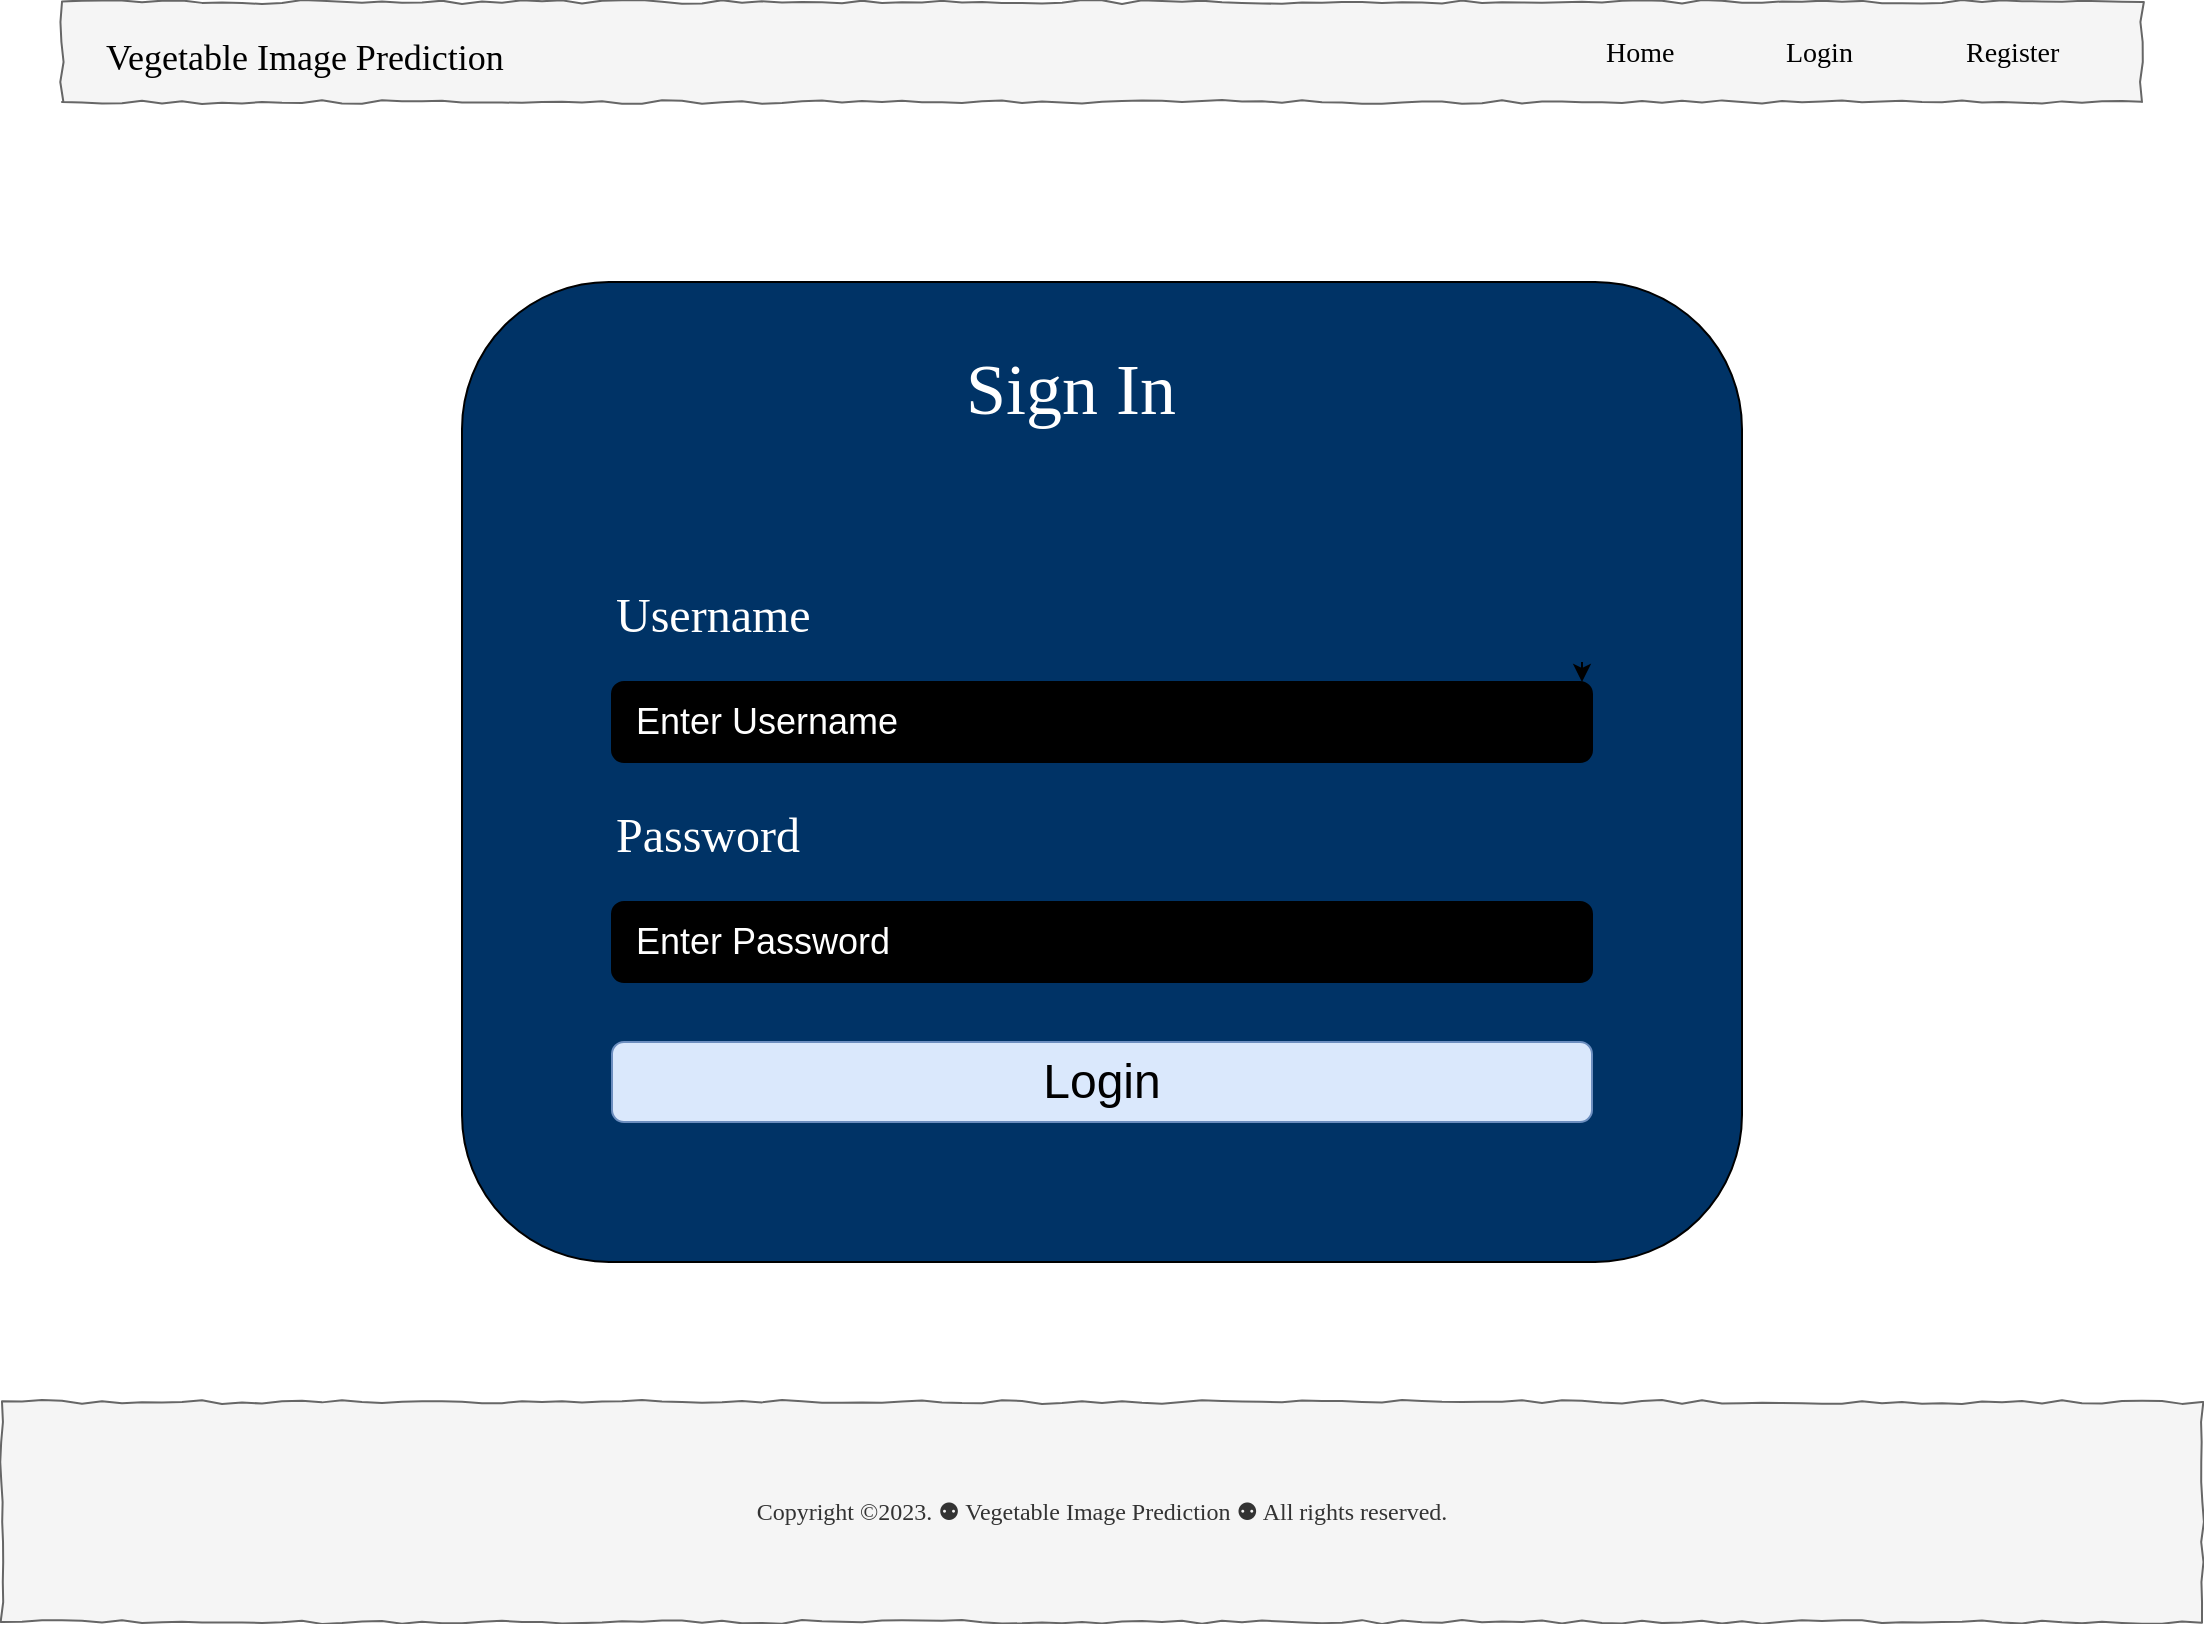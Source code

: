 <mxfile version="23.1.2" type="gitlab">
  <diagram name="Page-1" id="03018318-947c-dd8e-b7a3-06fadd420f32">
    <mxGraphModel dx="1772" dy="870" grid="1" gridSize="10" guides="1" tooltips="1" connect="1" arrows="1" fold="1" page="1" pageScale="1" pageWidth="1100" pageHeight="850" background="#ffffff" math="0" shadow="0">
      <root>
        <mxCell id="0" />
        <mxCell id="1" parent="0" />
        <mxCell id="rVGsehKukhn0dt2TJmzT-1" value="" style="whiteSpace=wrap;html=1;rounded=0;shadow=0;labelBackgroundColor=none;strokeWidth=1;fillColor=#f5f5f5;fontFamily=Verdana;fontSize=12;align=center;comic=1;fontColor=#333333;strokeColor=#666666;" vertex="1" parent="1">
          <mxGeometry x="30" y="40" width="1040" height="50" as="geometry" />
        </mxCell>
        <mxCell id="rVGsehKukhn0dt2TJmzT-2" value="Home" style="text;html=1;points=[];align=left;verticalAlign=top;spacingTop=-4;fontSize=14;fontFamily=Verdana" vertex="1" parent="1">
          <mxGeometry x="800" y="55" width="60" height="20" as="geometry" />
        </mxCell>
        <mxCell id="rVGsehKukhn0dt2TJmzT-3" value="Login" style="text;html=1;points=[];align=left;verticalAlign=top;spacingTop=-4;fontSize=14;fontFamily=Verdana" vertex="1" parent="1">
          <mxGeometry x="890" y="55" width="60" height="20" as="geometry" />
        </mxCell>
        <mxCell id="rVGsehKukhn0dt2TJmzT-4" value="Register" style="text;html=1;points=[];align=left;verticalAlign=top;spacingTop=-4;fontSize=14;fontFamily=Verdana" vertex="1" parent="1">
          <mxGeometry x="980" y="55" width="60" height="20" as="geometry" />
        </mxCell>
        <mxCell id="rVGsehKukhn0dt2TJmzT-5" value="&lt;span style=&quot;font-size: 18px;&quot;&gt;Vegetable Image Prediction&lt;/span&gt;" style="text;html=1;points=[];align=left;verticalAlign=top;spacingTop=-4;fontSize=14;fontFamily=Verdana" vertex="1" parent="1">
          <mxGeometry x="50" y="55" width="60" height="20" as="geometry" />
        </mxCell>
        <mxCell id="rVGsehKukhn0dt2TJmzT-6" value="" style="rounded=1;whiteSpace=wrap;html=1;fillColor=#003366;" vertex="1" parent="1">
          <mxGeometry x="230" y="180" width="640" height="490" as="geometry" />
        </mxCell>
        <mxCell id="rVGsehKukhn0dt2TJmzT-7" value="&lt;font color=&quot;#ffffff&quot; style=&quot;font-size: 36px;&quot;&gt;Sign In&lt;/font&gt;" style="text;html=1;points=[];align=left;verticalAlign=top;spacingTop=-4;fontSize=14;fontFamily=Verdana" vertex="1" parent="1">
          <mxGeometry x="480" y="210" width="190" height="60" as="geometry" />
        </mxCell>
        <mxCell id="rVGsehKukhn0dt2TJmzT-8" style="edgeStyle=orthogonalEdgeStyle;rounded=0;orthogonalLoop=1;jettySize=auto;html=1;exitX=1;exitY=0.5;exitDx=0;exitDy=0;entryX=1;entryY=0.75;entryDx=0;entryDy=0;" edge="1" parent="1">
          <mxGeometry relative="1" as="geometry">
            <mxPoint x="790" y="370" as="sourcePoint" />
            <mxPoint x="790" y="380" as="targetPoint" />
          </mxGeometry>
        </mxCell>
        <mxCell id="rVGsehKukhn0dt2TJmzT-9" value="&lt;font style=&quot;font-size: 24px;&quot;&gt;Login&lt;/font&gt;" style="rounded=1;whiteSpace=wrap;html=1;fillColor=#dae8fc;strokeColor=#6c8ebf;" vertex="1" parent="1">
          <mxGeometry x="305" y="560" width="490" height="40" as="geometry" />
        </mxCell>
        <mxCell id="rVGsehKukhn0dt2TJmzT-10" value="&lt;font color=&quot;#ffffff&quot; style=&quot;font-size: 18px;&quot;&gt;&amp;nbsp; Enter Username&lt;/font&gt;" style="rounded=1;whiteSpace=wrap;html=1;align=left;fillColor=#000000;" vertex="1" parent="1">
          <mxGeometry x="305" y="380" width="490" height="40" as="geometry" />
        </mxCell>
        <mxCell id="rVGsehKukhn0dt2TJmzT-11" value="&lt;font color=&quot;#ffffff&quot; style=&quot;font-size: 24px;&quot;&gt;Username&lt;/font&gt;" style="text;html=1;points=[];align=left;verticalAlign=top;spacingTop=-4;fontSize=14;fontFamily=Verdana" vertex="1" parent="1">
          <mxGeometry x="305" y="330" width="155" height="20" as="geometry" />
        </mxCell>
        <mxCell id="rVGsehKukhn0dt2TJmzT-12" value="&lt;font color=&quot;#ffffff&quot; style=&quot;font-size: 24px;&quot;&gt;Password&lt;/font&gt;" style="text;html=1;points=[];align=left;verticalAlign=top;spacingTop=-4;fontSize=14;fontFamily=Verdana" vertex="1" parent="1">
          <mxGeometry x="305" y="440" width="155" height="30" as="geometry" />
        </mxCell>
        <mxCell id="rVGsehKukhn0dt2TJmzT-13" value="&lt;font color=&quot;#ffffff&quot; style=&quot;font-size: 18px;&quot;&gt;&amp;nbsp; Enter Password&lt;/font&gt;" style="rounded=1;whiteSpace=wrap;html=1;align=left;fillColor=#000000;" vertex="1" parent="1">
          <mxGeometry x="305" y="490" width="490" height="40" as="geometry" />
        </mxCell>
        <mxCell id="rVGsehKukhn0dt2TJmzT-14" value="Copyright ©2023. ⚉ Vegetable Image Prediction ⚉ All rights reserved." style="whiteSpace=wrap;html=1;rounded=0;shadow=0;labelBackgroundColor=none;strokeWidth=1;fillColor=#f5f5f5;fontFamily=Verdana;fontSize=12;align=center;comic=1;fontColor=#333333;strokeColor=#666666;" vertex="1" parent="1">
          <mxGeometry y="740" width="1100" height="110" as="geometry" />
        </mxCell>
      </root>
    </mxGraphModel>
  </diagram>
</mxfile>
